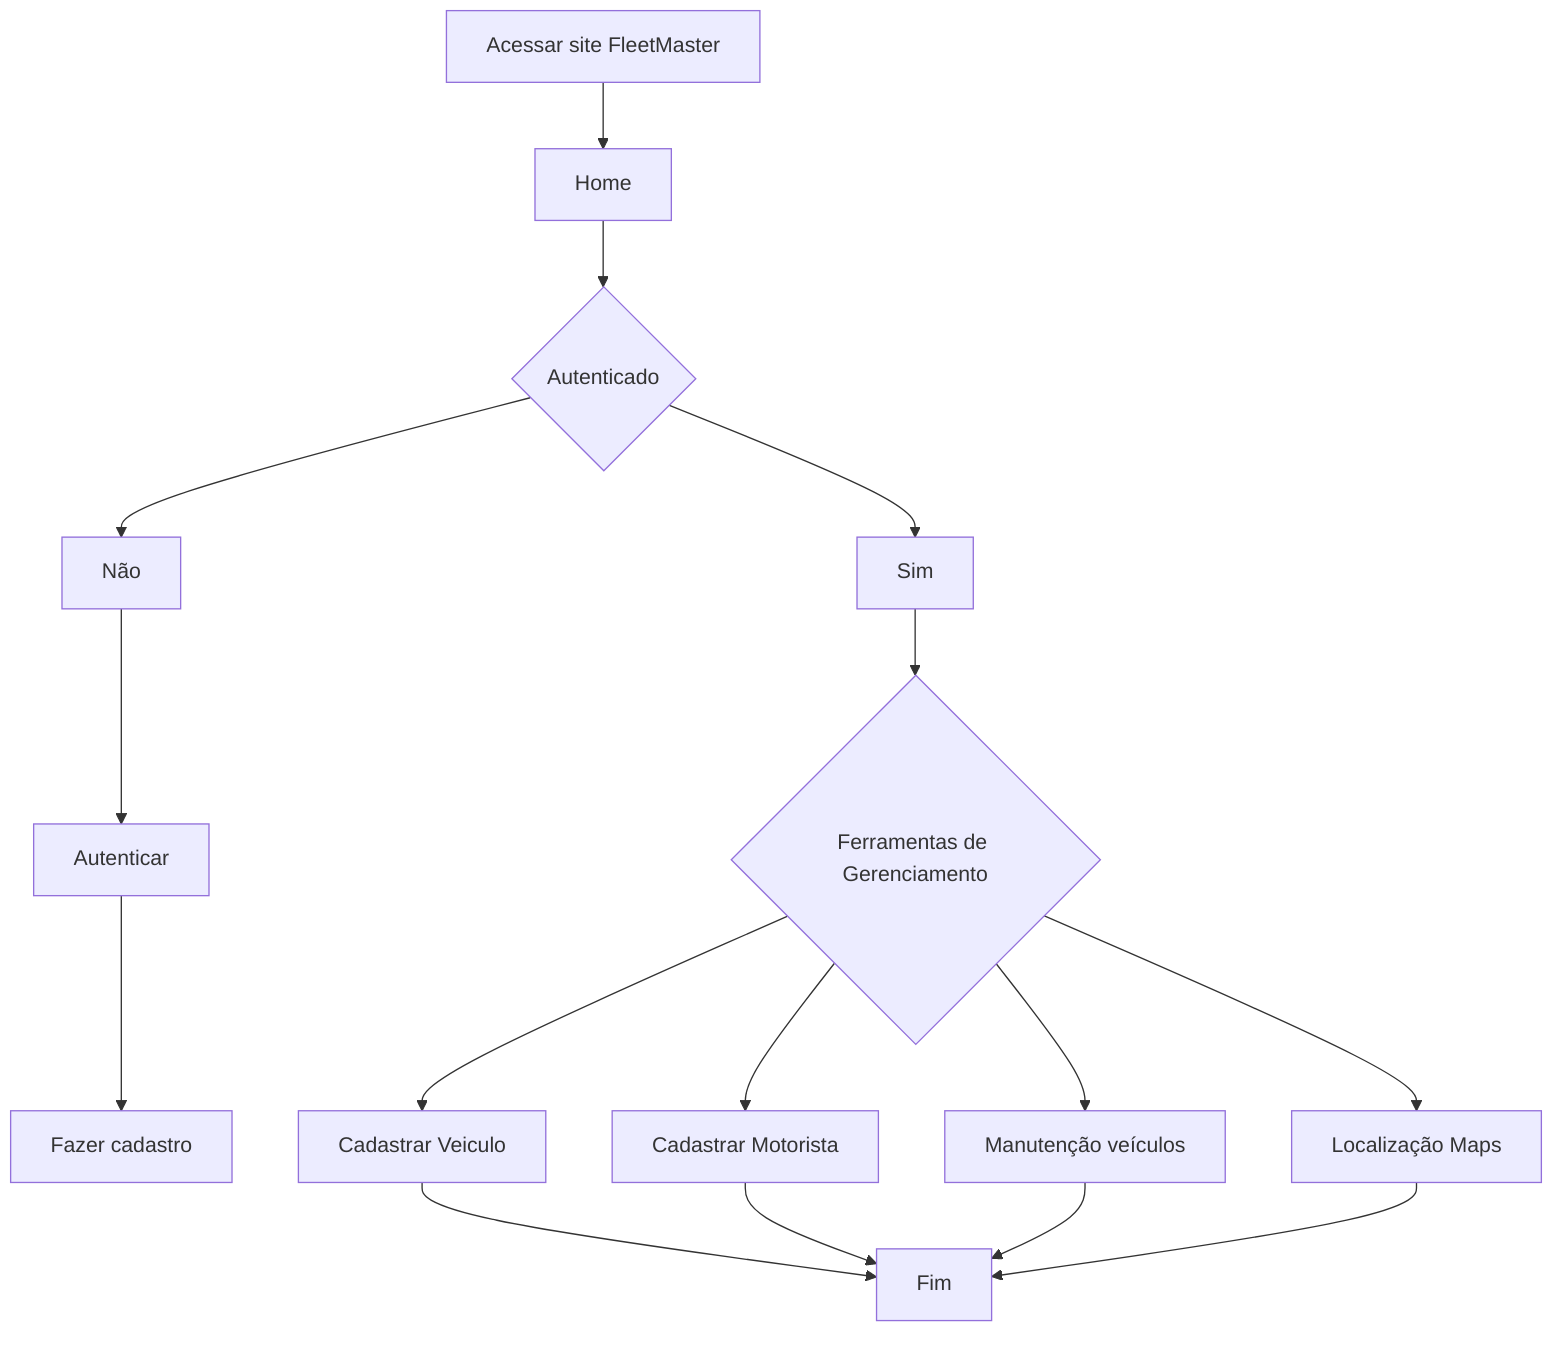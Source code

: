 flowchart TD
    acessarSite[Acessar site FleetMaster] --> home[Home]
    home --> autenticado{Autenticado}
    autenticado --> sim[Sim]
    autenticado --> nao[Não]

    nao --> cadastro[Autenticar]
    cadastro --> fazerCadastro[Fazer cadastro]

    sim --> ferramentasGerenciamento{Ferramentas de Gerenciamento}
    ferramentasGerenciamento --> cadastrarVei[Cadastrar Veiculo]
    ferramentasGerenciamento --> cadastrarMot[Cadastrar Motorista]
    ferramentasGerenciamento --> manutencao[Manutenção veículos]
    ferramentasGerenciamento --> localizacao[Localização Maps]

    cadastrarVei --> fim[Fim]
    cadastrarMot --> fim[Fim]
    manutencao --> fim[Fim]
    localizacao --> fim[Fim]